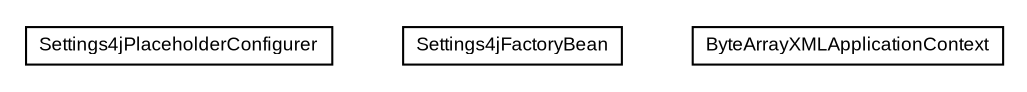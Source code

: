 #!/usr/local/bin/dot
#
# Class diagram 
# Generated by UMLGraph version R5_6-24-gf6e263 (http://www.umlgraph.org/)
#

digraph G {
	edge [fontname="arial",fontsize=10,labelfontname="arial",labelfontsize=10];
	node [fontname="arial",fontsize=10,shape=plaintext];
	nodesep=0.25;
	ranksep=0.5;
	// org.settings4j.helper.spring.Settings4jPlaceholderConfigurer
	c325 [label=<<table title="org.settings4j.helper.spring.Settings4jPlaceholderConfigurer" border="0" cellborder="1" cellspacing="0" cellpadding="2" port="p" href="./Settings4jPlaceholderConfigurer.html">
		<tr><td><table border="0" cellspacing="0" cellpadding="1">
<tr><td align="center" balign="center"> Settings4jPlaceholderConfigurer </td></tr>
		</table></td></tr>
		</table>>, URL="./Settings4jPlaceholderConfigurer.html", fontname="arial", fontcolor="black", fontsize=9.0];
	// org.settings4j.helper.spring.Settings4jFactoryBean
	c326 [label=<<table title="org.settings4j.helper.spring.Settings4jFactoryBean" border="0" cellborder="1" cellspacing="0" cellpadding="2" port="p" href="./Settings4jFactoryBean.html">
		<tr><td><table border="0" cellspacing="0" cellpadding="1">
<tr><td align="center" balign="center"> Settings4jFactoryBean </td></tr>
		</table></td></tr>
		</table>>, URL="./Settings4jFactoryBean.html", fontname="arial", fontcolor="black", fontsize=9.0];
	// org.settings4j.helper.spring.ByteArrayXMLApplicationContext
	c327 [label=<<table title="org.settings4j.helper.spring.ByteArrayXMLApplicationContext" border="0" cellborder="1" cellspacing="0" cellpadding="2" port="p" href="./ByteArrayXMLApplicationContext.html">
		<tr><td><table border="0" cellspacing="0" cellpadding="1">
<tr><td align="center" balign="center"> ByteArrayXMLApplicationContext </td></tr>
		</table></td></tr>
		</table>>, URL="./ByteArrayXMLApplicationContext.html", fontname="arial", fontcolor="black", fontsize=9.0];
}

